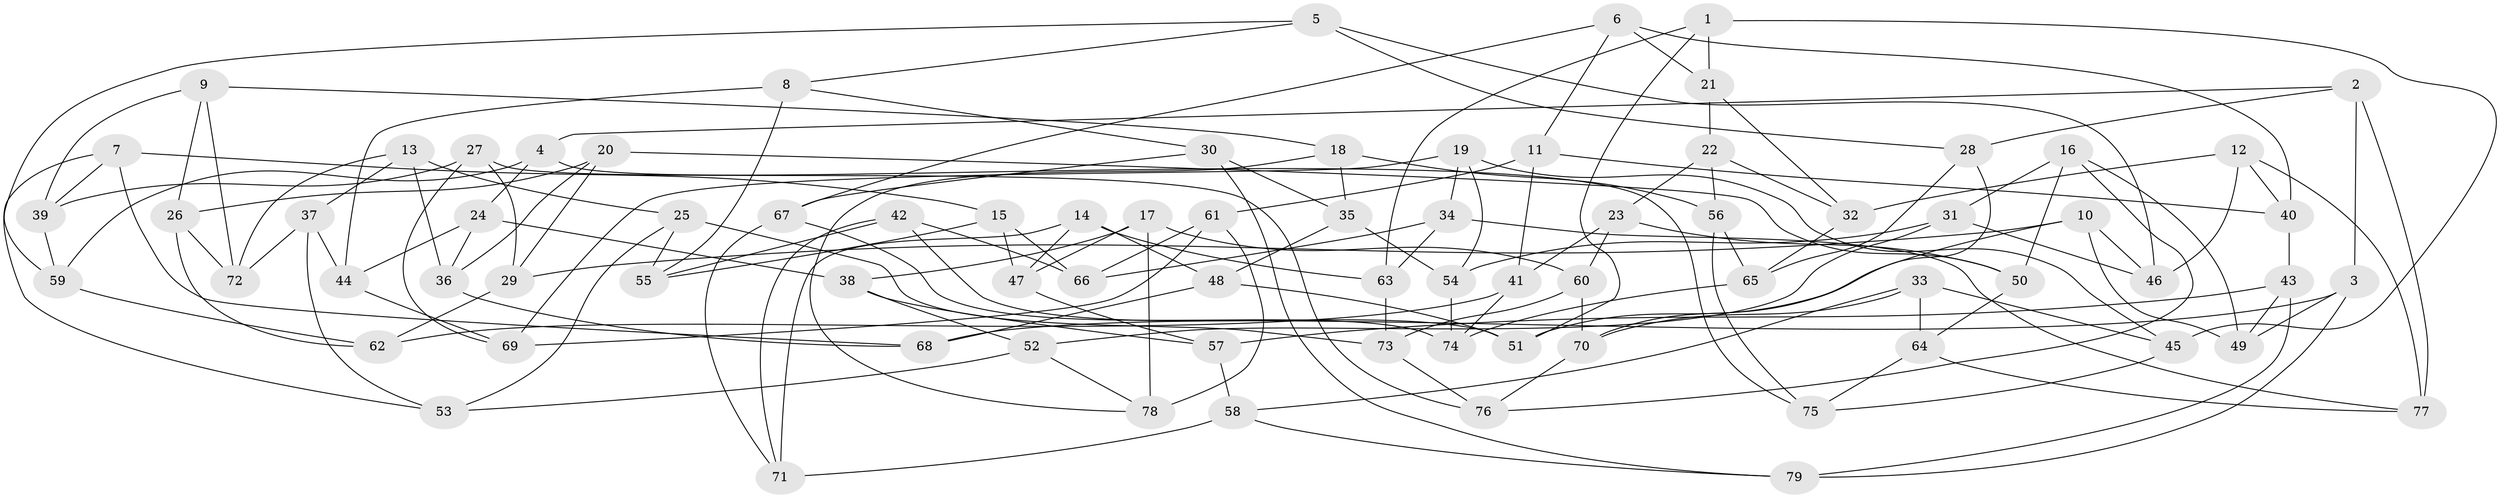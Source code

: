 // coarse degree distribution, {5: 0.18181818181818182, 4: 0.20454545454545456, 6: 0.6136363636363636}
// Generated by graph-tools (version 1.1) at 2025/42/03/06/25 10:42:16]
// undirected, 79 vertices, 158 edges
graph export_dot {
graph [start="1"]
  node [color=gray90,style=filled];
  1;
  2;
  3;
  4;
  5;
  6;
  7;
  8;
  9;
  10;
  11;
  12;
  13;
  14;
  15;
  16;
  17;
  18;
  19;
  20;
  21;
  22;
  23;
  24;
  25;
  26;
  27;
  28;
  29;
  30;
  31;
  32;
  33;
  34;
  35;
  36;
  37;
  38;
  39;
  40;
  41;
  42;
  43;
  44;
  45;
  46;
  47;
  48;
  49;
  50;
  51;
  52;
  53;
  54;
  55;
  56;
  57;
  58;
  59;
  60;
  61;
  62;
  63;
  64;
  65;
  66;
  67;
  68;
  69;
  70;
  71;
  72;
  73;
  74;
  75;
  76;
  77;
  78;
  79;
  1 -- 51;
  1 -- 63;
  1 -- 45;
  1 -- 21;
  2 -- 77;
  2 -- 4;
  2 -- 3;
  2 -- 28;
  3 -- 68;
  3 -- 79;
  3 -- 49;
  4 -- 24;
  4 -- 59;
  4 -- 75;
  5 -- 59;
  5 -- 28;
  5 -- 8;
  5 -- 46;
  6 -- 67;
  6 -- 40;
  6 -- 11;
  6 -- 21;
  7 -- 53;
  7 -- 15;
  7 -- 68;
  7 -- 39;
  8 -- 55;
  8 -- 44;
  8 -- 30;
  9 -- 72;
  9 -- 39;
  9 -- 18;
  9 -- 26;
  10 -- 51;
  10 -- 29;
  10 -- 46;
  10 -- 49;
  11 -- 40;
  11 -- 41;
  11 -- 61;
  12 -- 32;
  12 -- 77;
  12 -- 46;
  12 -- 40;
  13 -- 72;
  13 -- 25;
  13 -- 36;
  13 -- 37;
  14 -- 71;
  14 -- 47;
  14 -- 48;
  14 -- 63;
  15 -- 47;
  15 -- 66;
  15 -- 55;
  16 -- 50;
  16 -- 49;
  16 -- 31;
  16 -- 76;
  17 -- 47;
  17 -- 38;
  17 -- 78;
  17 -- 60;
  18 -- 56;
  18 -- 35;
  18 -- 78;
  19 -- 54;
  19 -- 45;
  19 -- 34;
  19 -- 69;
  20 -- 36;
  20 -- 26;
  20 -- 50;
  20 -- 29;
  21 -- 32;
  21 -- 22;
  22 -- 56;
  22 -- 23;
  22 -- 32;
  23 -- 41;
  23 -- 60;
  23 -- 50;
  24 -- 36;
  24 -- 38;
  24 -- 44;
  25 -- 53;
  25 -- 55;
  25 -- 73;
  26 -- 72;
  26 -- 62;
  27 -- 69;
  27 -- 76;
  27 -- 39;
  27 -- 29;
  28 -- 70;
  28 -- 65;
  29 -- 62;
  30 -- 79;
  30 -- 35;
  30 -- 67;
  31 -- 54;
  31 -- 46;
  31 -- 52;
  32 -- 65;
  33 -- 64;
  33 -- 45;
  33 -- 70;
  33 -- 58;
  34 -- 77;
  34 -- 63;
  34 -- 66;
  35 -- 48;
  35 -- 54;
  36 -- 68;
  37 -- 44;
  37 -- 53;
  37 -- 72;
  38 -- 52;
  38 -- 57;
  39 -- 59;
  40 -- 43;
  41 -- 62;
  41 -- 74;
  42 -- 66;
  42 -- 71;
  42 -- 55;
  42 -- 51;
  43 -- 57;
  43 -- 49;
  43 -- 79;
  44 -- 69;
  45 -- 75;
  47 -- 57;
  48 -- 68;
  48 -- 51;
  50 -- 64;
  52 -- 53;
  52 -- 78;
  54 -- 74;
  56 -- 65;
  56 -- 75;
  57 -- 58;
  58 -- 71;
  58 -- 79;
  59 -- 62;
  60 -- 70;
  60 -- 73;
  61 -- 78;
  61 -- 69;
  61 -- 66;
  63 -- 73;
  64 -- 77;
  64 -- 75;
  65 -- 74;
  67 -- 71;
  67 -- 74;
  70 -- 76;
  73 -- 76;
}
